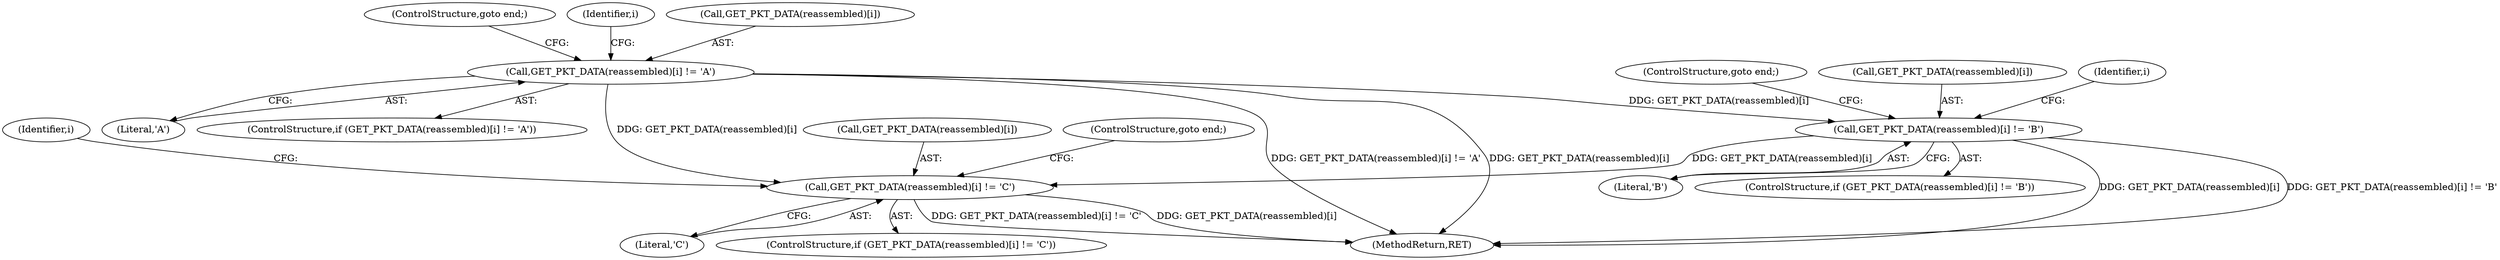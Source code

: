 digraph "0_suricata_4a04f814b15762eb446a5ead4d69d021512df6f8_15@array" {
"1000240" [label="(Call,GET_PKT_DATA(reassembled)[i] != 'B')"];
"1000220" [label="(Call,GET_PKT_DATA(reassembled)[i] != 'A')"];
"1000260" [label="(Call,GET_PKT_DATA(reassembled)[i] != 'C')"];
"1000245" [label="(Literal,'B')"];
"1000237" [label="(Identifier,i)"];
"1000226" [label="(ControlStructure,goto end;)"];
"1000217" [label="(Identifier,i)"];
"1000240" [label="(Call,GET_PKT_DATA(reassembled)[i] != 'B')"];
"1000225" [label="(Literal,'A')"];
"1000266" [label="(ControlStructure,goto end;)"];
"1000260" [label="(Call,GET_PKT_DATA(reassembled)[i] != 'C')"];
"1000261" [label="(Call,GET_PKT_DATA(reassembled)[i])"];
"1000265" [label="(Literal,'C')"];
"1000220" [label="(Call,GET_PKT_DATA(reassembled)[i] != 'A')"];
"1000221" [label="(Call,GET_PKT_DATA(reassembled)[i])"];
"1000219" [label="(ControlStructure,if (GET_PKT_DATA(reassembled)[i] != 'A'))"];
"1000246" [label="(ControlStructure,goto end;)"];
"1000259" [label="(ControlStructure,if (GET_PKT_DATA(reassembled)[i] != 'C'))"];
"1000257" [label="(Identifier,i)"];
"1000239" [label="(ControlStructure,if (GET_PKT_DATA(reassembled)[i] != 'B'))"];
"1000241" [label="(Call,GET_PKT_DATA(reassembled)[i])"];
"1000298" [label="(MethodReturn,RET)"];
"1000240" -> "1000239"  [label="AST: "];
"1000240" -> "1000245"  [label="CFG: "];
"1000241" -> "1000240"  [label="AST: "];
"1000245" -> "1000240"  [label="AST: "];
"1000246" -> "1000240"  [label="CFG: "];
"1000237" -> "1000240"  [label="CFG: "];
"1000240" -> "1000298"  [label="DDG: GET_PKT_DATA(reassembled)[i]"];
"1000240" -> "1000298"  [label="DDG: GET_PKT_DATA(reassembled)[i] != 'B'"];
"1000220" -> "1000240"  [label="DDG: GET_PKT_DATA(reassembled)[i]"];
"1000240" -> "1000260"  [label="DDG: GET_PKT_DATA(reassembled)[i]"];
"1000220" -> "1000219"  [label="AST: "];
"1000220" -> "1000225"  [label="CFG: "];
"1000221" -> "1000220"  [label="AST: "];
"1000225" -> "1000220"  [label="AST: "];
"1000226" -> "1000220"  [label="CFG: "];
"1000217" -> "1000220"  [label="CFG: "];
"1000220" -> "1000298"  [label="DDG: GET_PKT_DATA(reassembled)[i]"];
"1000220" -> "1000298"  [label="DDG: GET_PKT_DATA(reassembled)[i] != 'A'"];
"1000220" -> "1000260"  [label="DDG: GET_PKT_DATA(reassembled)[i]"];
"1000260" -> "1000259"  [label="AST: "];
"1000260" -> "1000265"  [label="CFG: "];
"1000261" -> "1000260"  [label="AST: "];
"1000265" -> "1000260"  [label="AST: "];
"1000266" -> "1000260"  [label="CFG: "];
"1000257" -> "1000260"  [label="CFG: "];
"1000260" -> "1000298"  [label="DDG: GET_PKT_DATA(reassembled)[i] != 'C'"];
"1000260" -> "1000298"  [label="DDG: GET_PKT_DATA(reassembled)[i]"];
}
